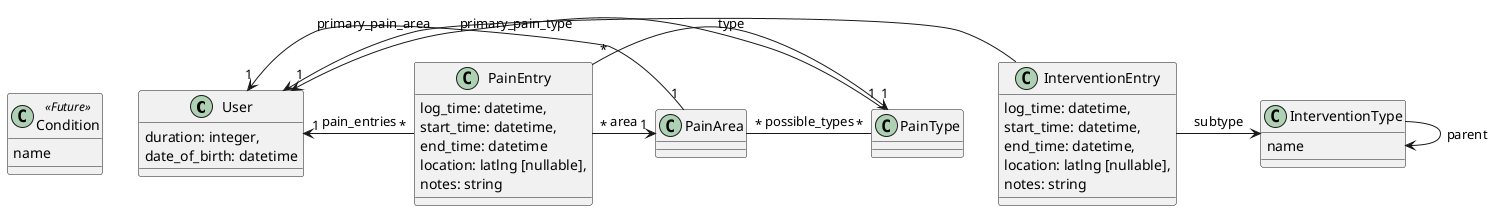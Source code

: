 @startuml

together {
  class User {
    duration: integer,
    date_of_birth: datetime
  }

  class Condition <<Future>> {
    name
  }

  together {
    class PainEntry {
      log_time: datetime,
      start_time: datetime,
      end_time: datetime
      location: latlng [nullable],
      notes: string
    }

    class PainType {
    }

    class PainArea {
    }
  }
}

class InterventionType {
  name
}

class InterventionEntry {
  log_time: datetime,
  start_time: datetime,
  end_time: datetime,
  location: latlng [nullable],
  notes: string
}

PainArea "1" -> "1" User : primary_pain_area
PainType "1" -> "1" User : primary_pain_type
PainEntry "*" -> "1" User : pain_entries
PainEntry "*" -> "1" PainType : type
PainEntry "*" -> "1" PainArea : area
InterventionEntry -> InterventionType : subtype
InterventionType -> InterventionType : parent

PainArea "*" - "*" PainType : possible_types

InterventionEntry -> User

@enduml
